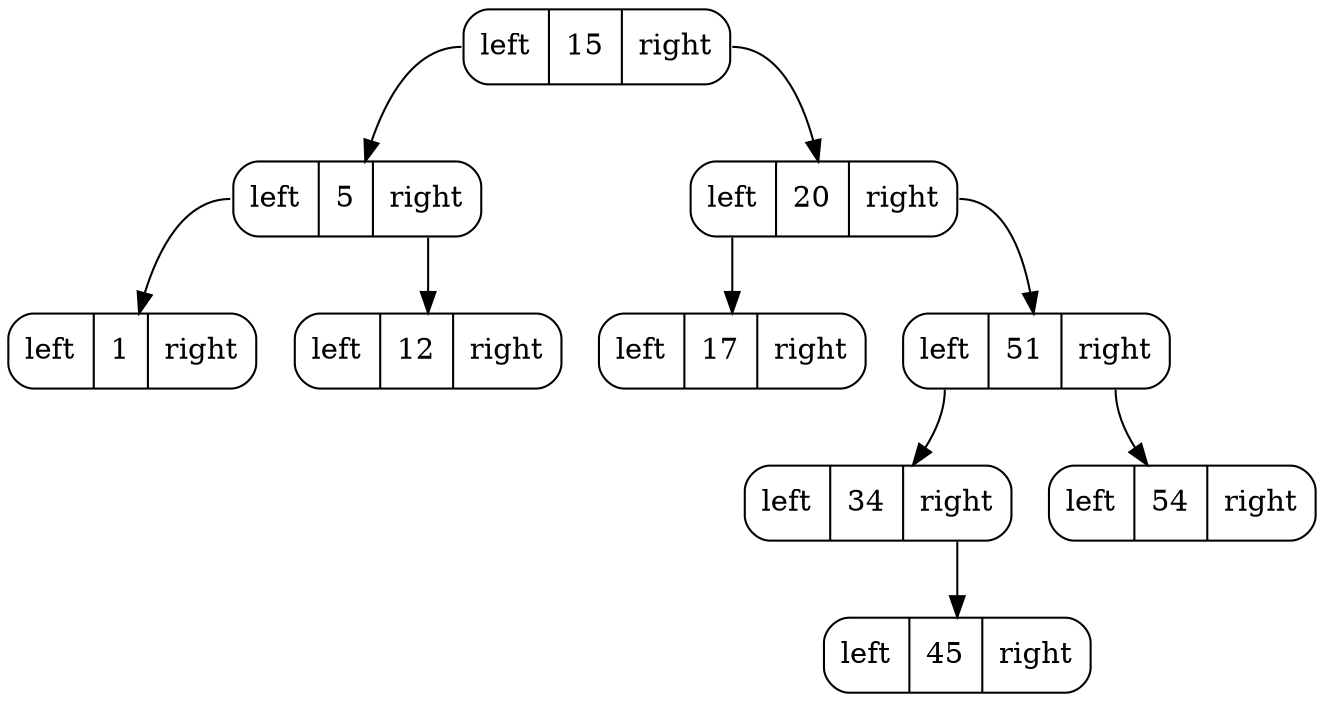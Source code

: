 digraph G{
"15"[label="<f0>left|<f1>15|<f2>right",shape=Mrecord]
"15":f0->"5"
"5"[label="<f0>left|<f1>5|<f2>right",shape=Mrecord]
"5":f0->"1"
"1"[label="<f0>left|<f1>1|<f2>right",shape=Mrecord]
"5":f2->"12"
"12"[label="<f0>left|<f1>12|<f2>right",shape=Mrecord]
"15":f2->"20"
"20"[label="<f0>left|<f1>20|<f2>right",shape=Mrecord]
"20":f0->"17"
"17"[label="<f0>left|<f1>17|<f2>right",shape=Mrecord]
"20":f2->"51"
"51"[label="<f0>left|<f1>51|<f2>right",shape=Mrecord]
"51":f0->"34"
"34"[label="<f0>left|<f1>34|<f2>right",shape=Mrecord]
"34":f2->"45"
"45"[label="<f0>left|<f1>45|<f2>right",shape=Mrecord]
"51":f2->"54"
"54"[label="<f0>left|<f1>54|<f2>right",shape=Mrecord]
}
